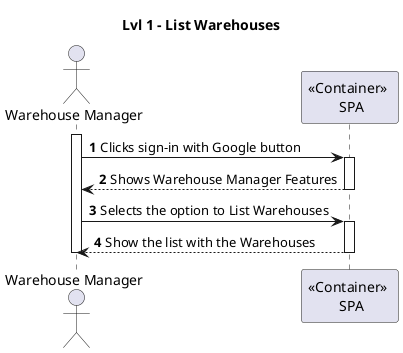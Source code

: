 @startuml USA02

title Lvl 1 - List Warehouses


autonumber
actor "Warehouse Manager" as WM
participant "<< Container >> \n SPA" as S

activate WM
WM -> S : Clicks sign-in with Google button
activate S
S --> WM : Shows Warehouse Manager Features
deactivate S
WM -> S : Selects the option to List Warehouses
activate S
S --> WM : Show the list with the Warehouses
deactivate S

deactivate WM

@enduml